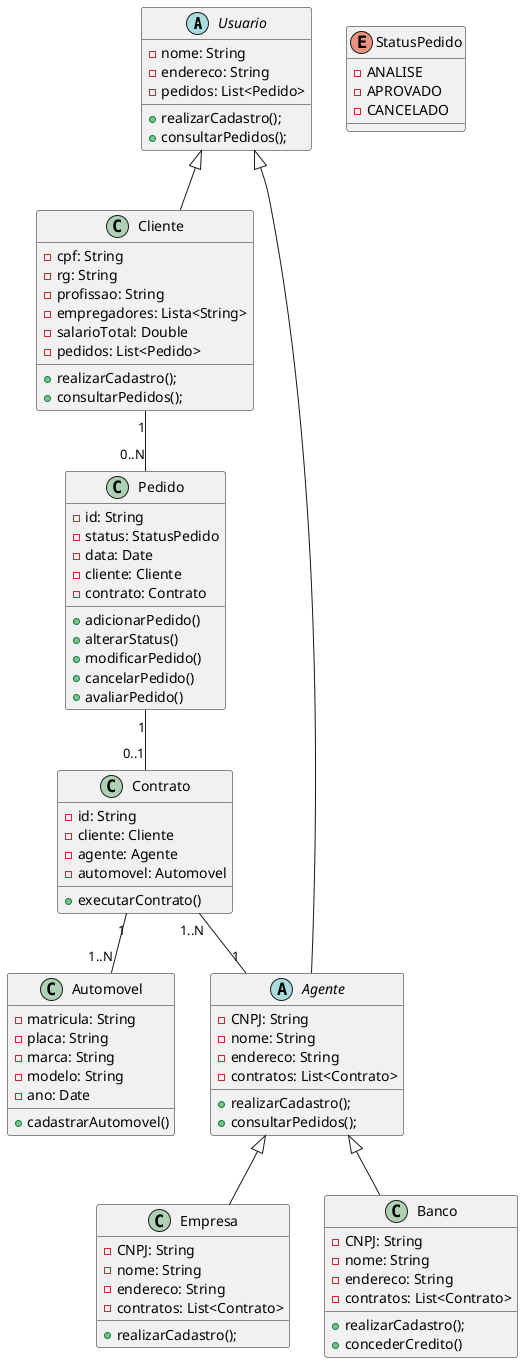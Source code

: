 @startuml
abstract Class Usuario {
    -nome: String
    -endereco: String
    -pedidos: List<Pedido>
  
    +realizarCadastro();
    +consultarPedidos();
}

Class Cliente extends Usuario
{
    -cpf: String
    -rg: String
    -profissao: String
    -empregadores: Lista<String>
    -salarioTotal: Double
    -pedidos: List<Pedido>

    +realizarCadastro();
    +consultarPedidos();
}

abstract Class Agente extends Usuario
{
    -CNPJ: String
    -nome: String
    -endereco: String
    -contratos: List<Contrato>
    
    +realizarCadastro();
    +consultarPedidos();
}

Class Empresa extends Agente
{
    -CNPJ: String
    -nome: String
    -endereco: String
    -contratos: List<Contrato>

    +realizarCadastro();
}

Class Banco extends Agente
{
    -CNPJ: String
    -nome: String
    -endereco: String
    -contratos: List<Contrato>

    +realizarCadastro();
    +concederCredito()
}

class Pedido 
{
    -id: String
    -status: StatusPedido
    -data: Date
    -cliente: Cliente
    -contrato: Contrato
    
    +adicionarPedido()
    +alterarStatus()
    +modificarPedido()
    +cancelarPedido()
    +avaliarPedido()
}

Enum StatusPedido {
    -ANALISE
    -APROVADO
    -CANCELADO
}

Class Contrato 
{
    -id: String
    -cliente: Cliente
    -agente: Agente
    -automovel: Automovel
    +executarContrato()
}

Class Automovel
{
    -matricula: String
    -placa: String
    -marca: String
    -modelo: String
    -ano: Date
    +cadastrarAutomovel()
}

Cliente "1" -- "0..N" Pedido
Pedido "1" -- "0..1" Contrato
Contrato "1..N" -- "1" Agente
Contrato "1" -- "1..N" Automovel

@enduml